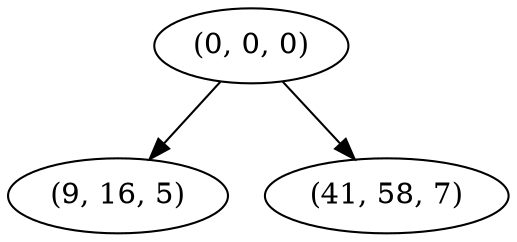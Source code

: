 digraph tree {
    "(0, 0, 0)";
    "(9, 16, 5)";
    "(41, 58, 7)";
    "(0, 0, 0)" -> "(9, 16, 5)";
    "(0, 0, 0)" -> "(41, 58, 7)";
}
